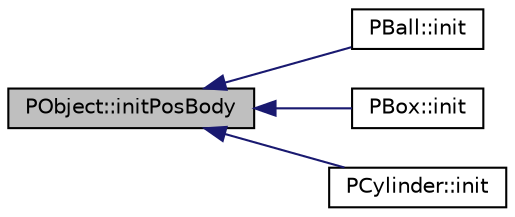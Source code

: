 digraph "PObject::initPosBody"
{
 // INTERACTIVE_SVG=YES
  edge [fontname="Helvetica",fontsize="10",labelfontname="Helvetica",labelfontsize="10"];
  node [fontname="Helvetica",fontsize="10",shape=record];
  rankdir="LR";
  Node1 [label="PObject::initPosBody",height=0.2,width=0.4,color="black", fillcolor="grey75", style="filled", fontcolor="black"];
  Node1 -> Node2 [dir="back",color="midnightblue",fontsize="10",style="solid",fontname="Helvetica"];
  Node2 [label="PBall::init",height=0.2,width=0.4,color="black", fillcolor="white", style="filled",URL="$d5/d9b/class_p_ball.html#a9a524ff5d5cb8306aa1413582b546a02"];
  Node1 -> Node3 [dir="back",color="midnightblue",fontsize="10",style="solid",fontname="Helvetica"];
  Node3 [label="PBox::init",height=0.2,width=0.4,color="black", fillcolor="white", style="filled",URL="$db/d7a/class_p_box.html#aefbb999946fd02674fed726e1b7793d5"];
  Node1 -> Node4 [dir="back",color="midnightblue",fontsize="10",style="solid",fontname="Helvetica"];
  Node4 [label="PCylinder::init",height=0.2,width=0.4,color="black", fillcolor="white", style="filled",URL="$db/de1/class_p_cylinder.html#a5f9cdd76b5d23e7a58f91ce083eb532b"];
}
